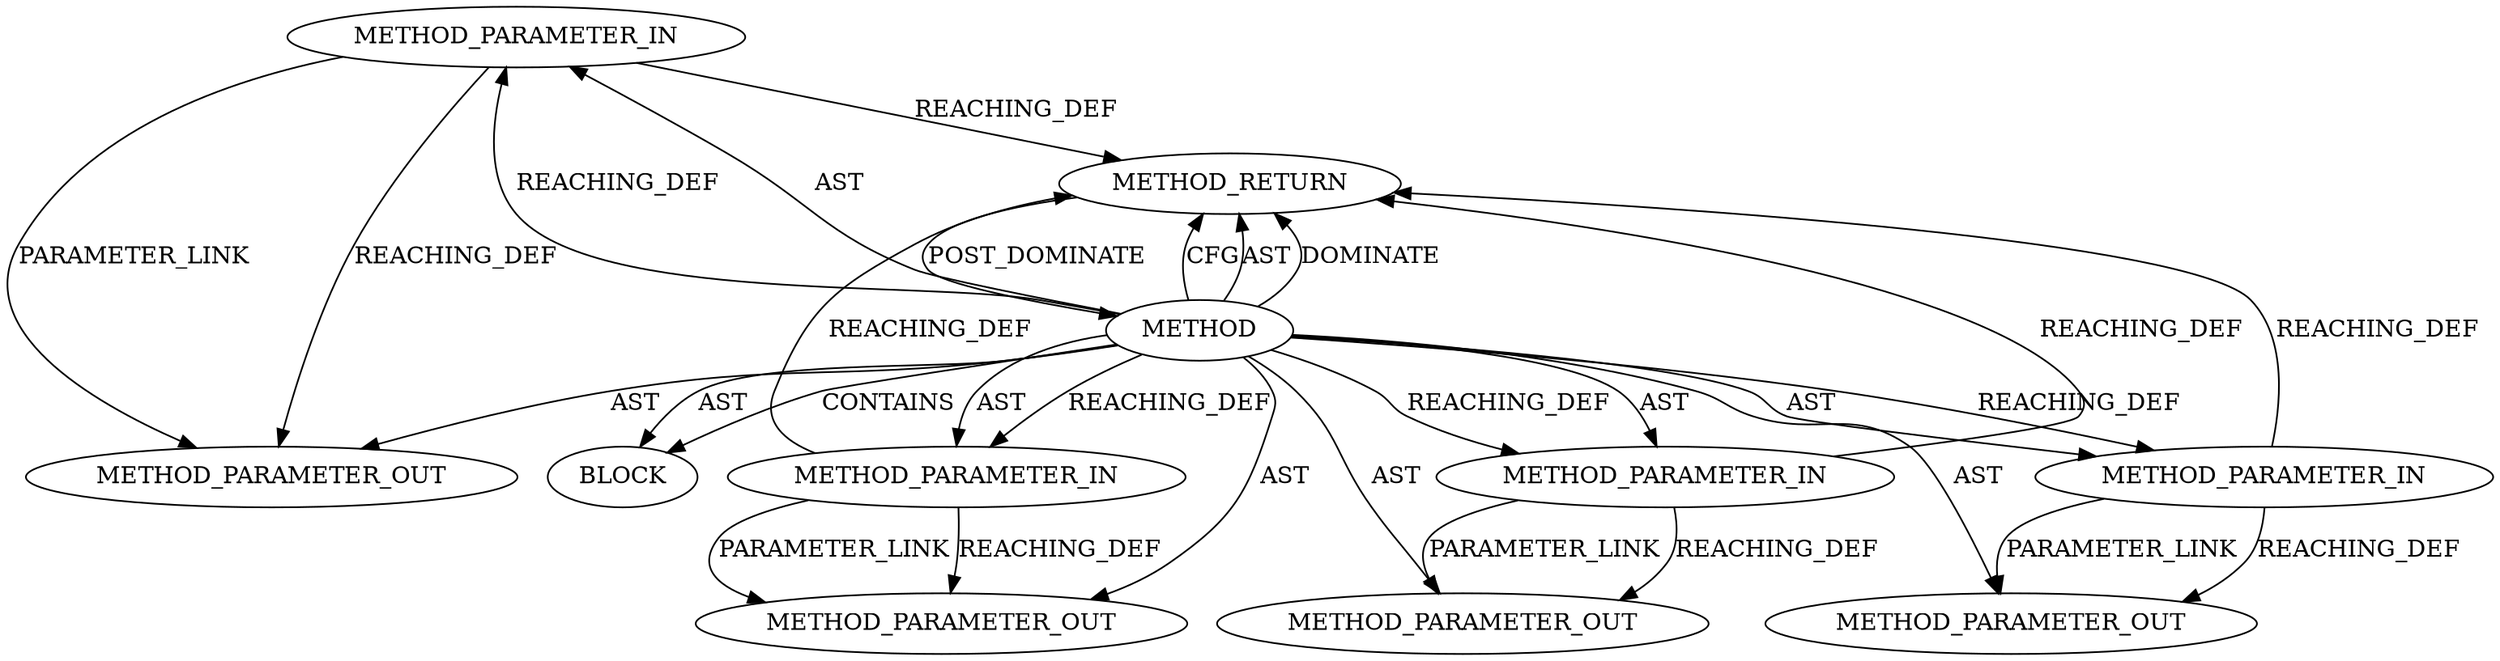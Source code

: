 digraph {
  19633 [label=METHOD_PARAMETER_IN ORDER=4 CODE="p4" IS_VARIADIC=false TYPE_FULL_NAME="ANY" EVALUATION_STRATEGY="BY_VALUE" INDEX=4 NAME="p4"]
  19632 [label=METHOD_PARAMETER_IN ORDER=3 CODE="p3" IS_VARIADIC=false TYPE_FULL_NAME="ANY" EVALUATION_STRATEGY="BY_VALUE" INDEX=3 NAME="p3"]
  21862 [label=METHOD_PARAMETER_OUT ORDER=2 CODE="p2" IS_VARIADIC=false TYPE_FULL_NAME="ANY" EVALUATION_STRATEGY="BY_VALUE" INDEX=2 NAME="p2"]
  19629 [label=METHOD AST_PARENT_TYPE="NAMESPACE_BLOCK" AST_PARENT_FULL_NAME="<global>" ORDER=0 CODE="<empty>" FULL_NAME="sg_set_page" IS_EXTERNAL=true FILENAME="<empty>" SIGNATURE="" NAME="sg_set_page"]
  19634 [label=BLOCK ORDER=1 ARGUMENT_INDEX=1 CODE="<empty>" TYPE_FULL_NAME="ANY"]
  19630 [label=METHOD_PARAMETER_IN ORDER=1 CODE="p1" IS_VARIADIC=false TYPE_FULL_NAME="ANY" EVALUATION_STRATEGY="BY_VALUE" INDEX=1 NAME="p1"]
  21863 [label=METHOD_PARAMETER_OUT ORDER=3 CODE="p3" IS_VARIADIC=false TYPE_FULL_NAME="ANY" EVALUATION_STRATEGY="BY_VALUE" INDEX=3 NAME="p3"]
  21864 [label=METHOD_PARAMETER_OUT ORDER=4 CODE="p4" IS_VARIADIC=false TYPE_FULL_NAME="ANY" EVALUATION_STRATEGY="BY_VALUE" INDEX=4 NAME="p4"]
  21861 [label=METHOD_PARAMETER_OUT ORDER=1 CODE="p1" IS_VARIADIC=false TYPE_FULL_NAME="ANY" EVALUATION_STRATEGY="BY_VALUE" INDEX=1 NAME="p1"]
  19635 [label=METHOD_RETURN ORDER=2 CODE="RET" TYPE_FULL_NAME="ANY" EVALUATION_STRATEGY="BY_VALUE"]
  19631 [label=METHOD_PARAMETER_IN ORDER=2 CODE="p2" IS_VARIADIC=false TYPE_FULL_NAME="ANY" EVALUATION_STRATEGY="BY_VALUE" INDEX=2 NAME="p2"]
  19629 -> 19632 [label=REACHING_DEF VARIABLE=""]
  19632 -> 19635 [label=REACHING_DEF VARIABLE="p3"]
  19629 -> 21863 [label=AST ]
  19631 -> 21862 [label=REACHING_DEF VARIABLE="p2"]
  19631 -> 21862 [label=PARAMETER_LINK ]
  19633 -> 21864 [label=PARAMETER_LINK ]
  19629 -> 19634 [label=CONTAINS ]
  19629 -> 21861 [label=AST ]
  19629 -> 19634 [label=AST ]
  19635 -> 19629 [label=POST_DOMINATE ]
  19629 -> 19635 [label=CFG ]
  19629 -> 21864 [label=AST ]
  19629 -> 19635 [label=AST ]
  19629 -> 19631 [label=AST ]
  19633 -> 21864 [label=REACHING_DEF VARIABLE="p4"]
  19629 -> 21862 [label=AST ]
  19629 -> 19632 [label=AST ]
  19630 -> 21861 [label=REACHING_DEF VARIABLE="p1"]
  19629 -> 19631 [label=REACHING_DEF VARIABLE=""]
  19633 -> 19635 [label=REACHING_DEF VARIABLE="p4"]
  19632 -> 21863 [label=REACHING_DEF VARIABLE="p3"]
  19629 -> 19633 [label=AST ]
  19632 -> 21863 [label=PARAMETER_LINK ]
  19629 -> 19630 [label=AST ]
  19630 -> 21861 [label=PARAMETER_LINK ]
  19629 -> 19630 [label=REACHING_DEF VARIABLE=""]
  19630 -> 19635 [label=REACHING_DEF VARIABLE="p1"]
  19629 -> 19635 [label=DOMINATE ]
  19631 -> 19635 [label=REACHING_DEF VARIABLE="p2"]
  19629 -> 19633 [label=REACHING_DEF VARIABLE=""]
}
